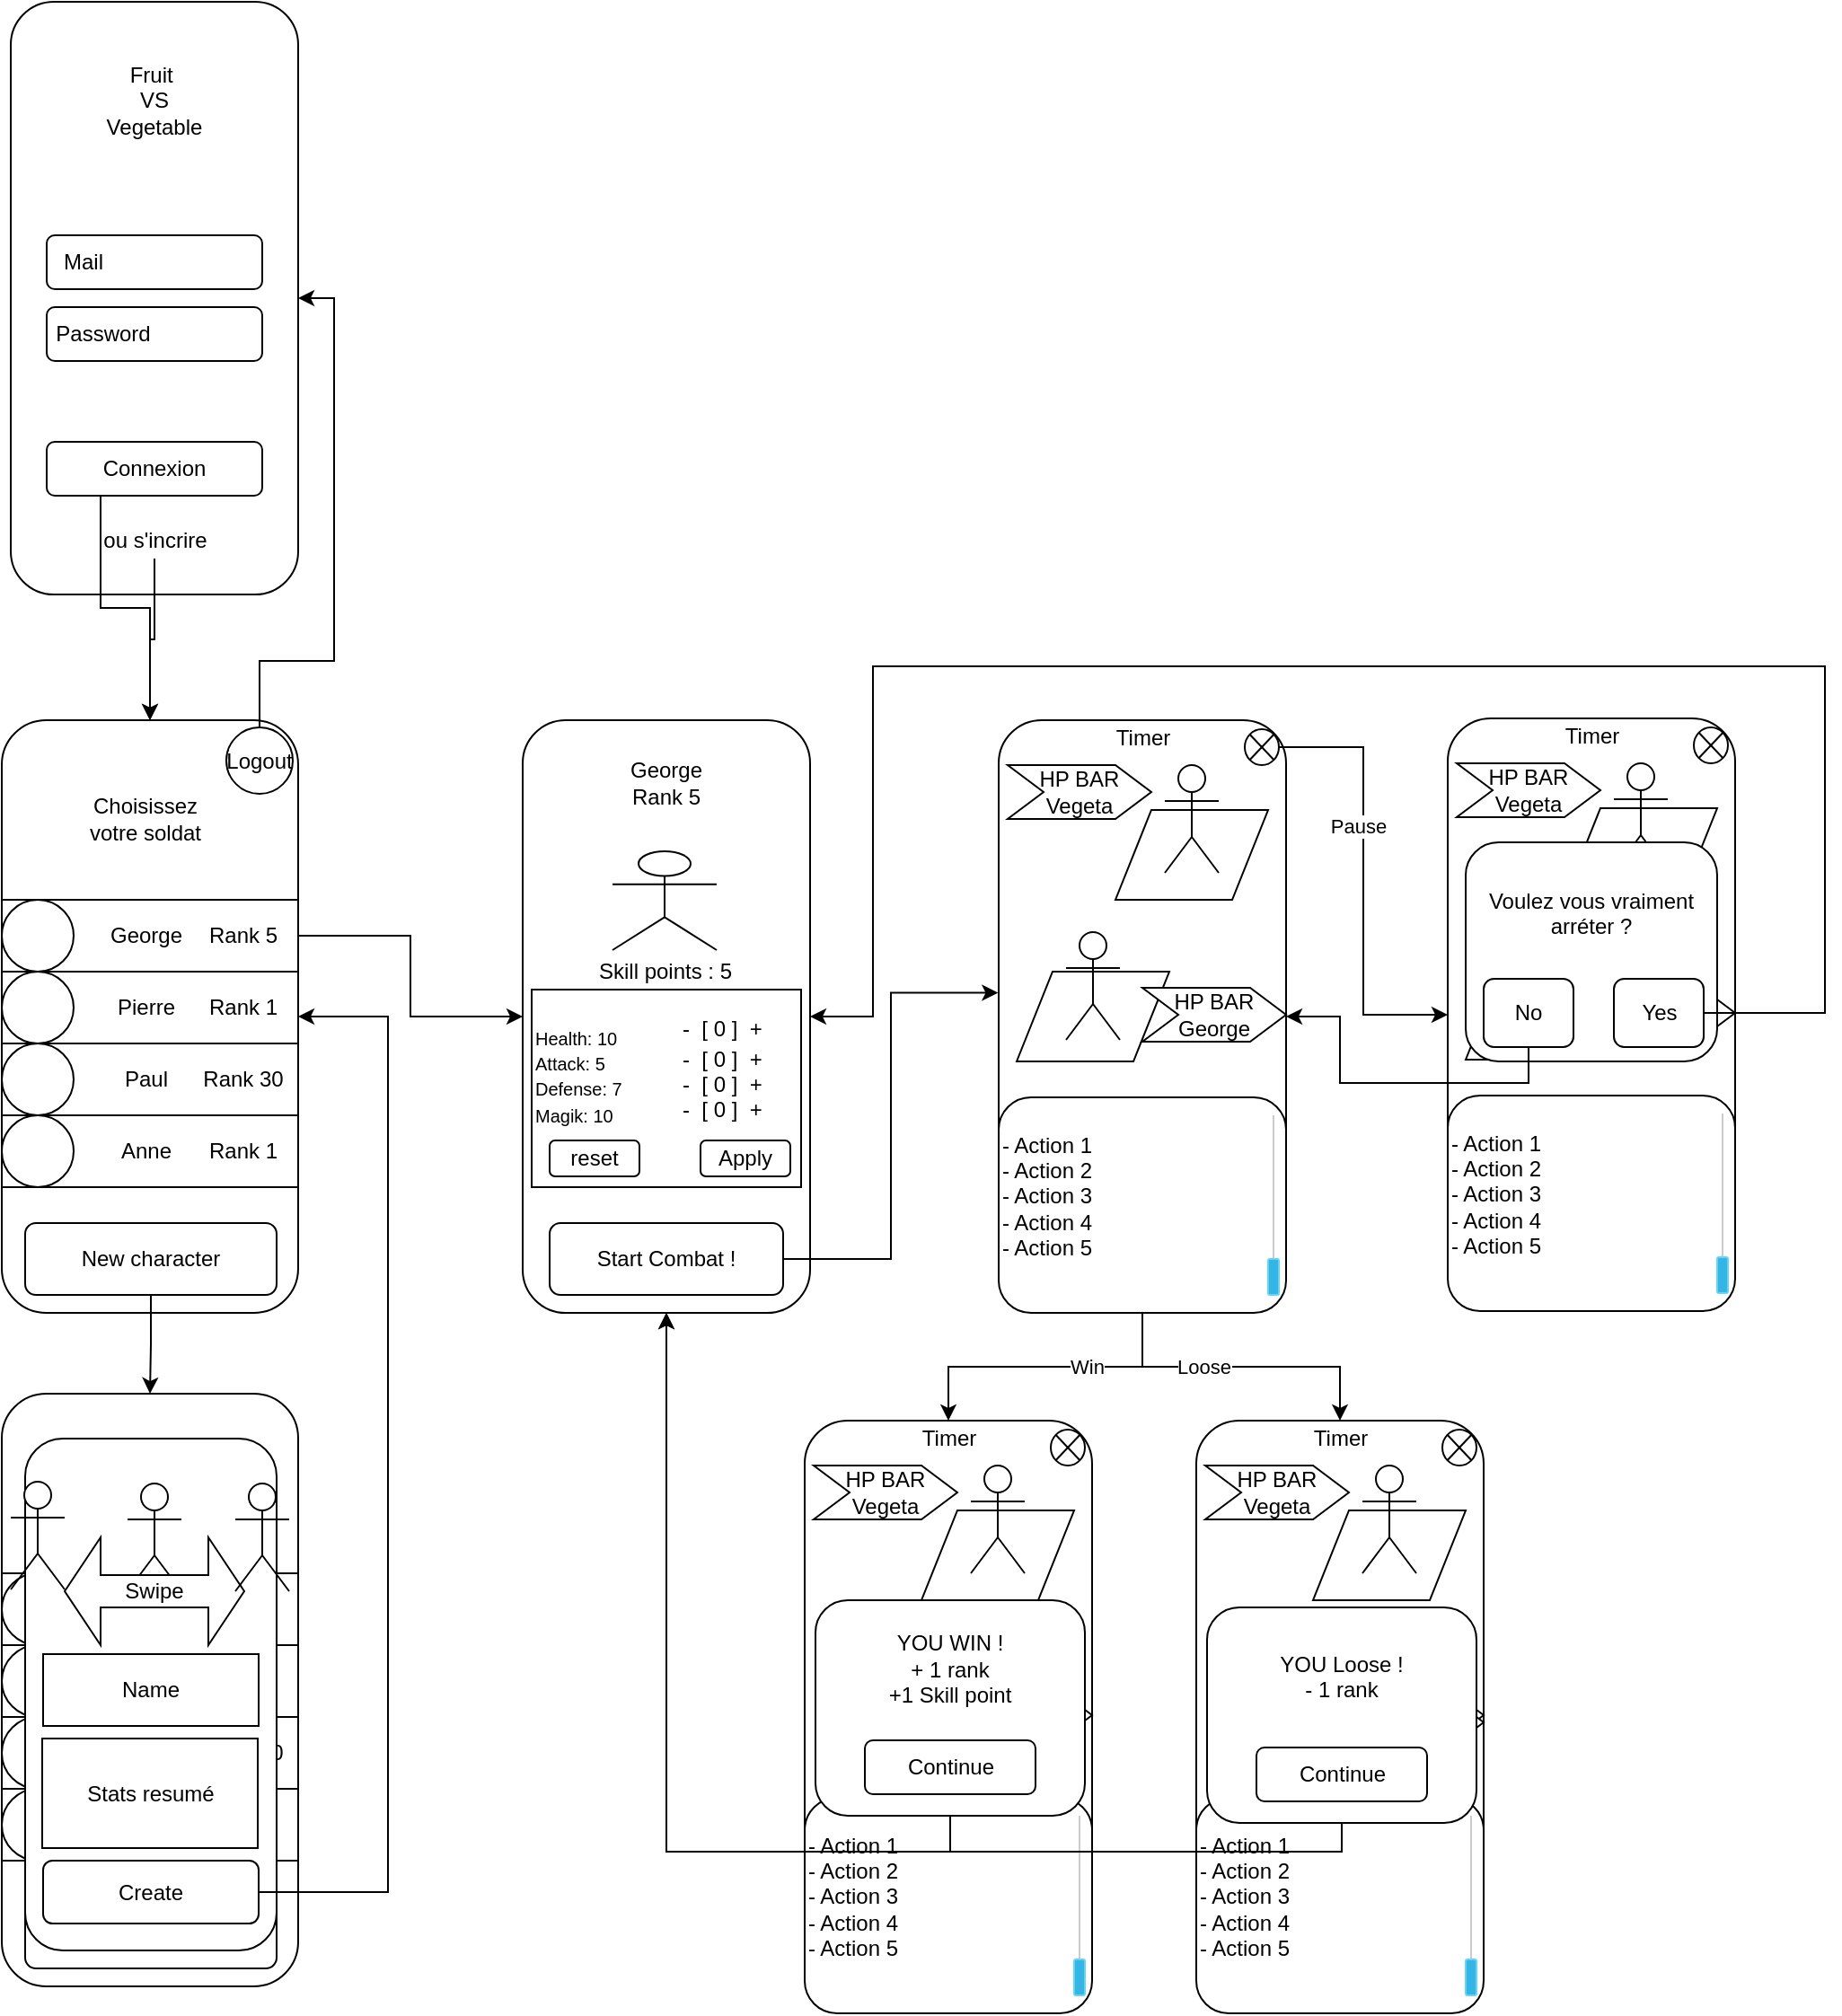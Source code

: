 <mxfile version="15.4.1" type="device"><diagram id="df15FT4pHhBApJsLE0Mq" name="Page-1"><mxGraphModel dx="702" dy="773" grid="1" gridSize="10" guides="1" tooltips="1" connect="1" arrows="1" fold="1" page="1" pageScale="1" pageWidth="850" pageHeight="1100" math="0" shadow="0"><root><mxCell id="0"/><mxCell id="1" parent="0"/><mxCell id="9Sw4BRrlgUuodcev-sBP-1" value="" style="rounded=1;whiteSpace=wrap;html=1;rotation=90;" parent="1" vertex="1"><mxGeometry x="-45" y="135" width="330" height="160" as="geometry"/></mxCell><mxCell id="9Sw4BRrlgUuodcev-sBP-2" value="Fruit&amp;nbsp;&lt;br&gt;VS&lt;br&gt;Vegetable" style="text;html=1;strokeColor=none;fillColor=none;align=center;verticalAlign=middle;whiteSpace=wrap;rounded=0;" parent="1" vertex="1"><mxGeometry x="80" y="80" width="80" height="50" as="geometry"/></mxCell><mxCell id="9Sw4BRrlgUuodcev-sBP-4" value="" style="rounded=1;whiteSpace=wrap;html=1;" parent="1" vertex="1"><mxGeometry x="60" y="180" width="120" height="30" as="geometry"/></mxCell><mxCell id="9Sw4BRrlgUuodcev-sBP-16" style="edgeStyle=orthogonalEdgeStyle;rounded=0;orthogonalLoop=1;jettySize=auto;html=1;exitX=0.25;exitY=1;exitDx=0;exitDy=0;entryX=0;entryY=0.5;entryDx=0;entryDy=0;" parent="1" source="9Sw4BRrlgUuodcev-sBP-5" target="9Sw4BRrlgUuodcev-sBP-6" edge="1"><mxGeometry relative="1" as="geometry"/></mxCell><mxCell id="9Sw4BRrlgUuodcev-sBP-5" value="Connexion" style="rounded=1;whiteSpace=wrap;html=1;" parent="1" vertex="1"><mxGeometry x="60" y="295" width="120" height="30" as="geometry"/></mxCell><mxCell id="9Sw4BRrlgUuodcev-sBP-6" value="" style="rounded=1;whiteSpace=wrap;html=1;rotation=90;" parent="1" vertex="1"><mxGeometry x="-47.5" y="532.5" width="330" height="165" as="geometry"/></mxCell><mxCell id="9Sw4BRrlgUuodcev-sBP-7" value="Choisissez votre soldat" style="text;html=1;strokeColor=none;fillColor=none;align=center;verticalAlign=middle;whiteSpace=wrap;rounded=0;" parent="1" vertex="1"><mxGeometry x="75" y="480" width="80" height="50" as="geometry"/></mxCell><mxCell id="9Sw4BRrlgUuodcev-sBP-11" value="Mail" style="text;html=1;align=center;verticalAlign=middle;resizable=0;points=[];autosize=1;strokeColor=none;" parent="1" vertex="1"><mxGeometry x="60" y="185" width="40" height="20" as="geometry"/></mxCell><mxCell id="9Sw4BRrlgUuodcev-sBP-12" value="" style="rounded=1;whiteSpace=wrap;html=1;" parent="1" vertex="1"><mxGeometry x="60" y="220" width="120" height="30" as="geometry"/></mxCell><mxCell id="9Sw4BRrlgUuodcev-sBP-13" value="Password" style="text;html=1;align=center;verticalAlign=middle;resizable=0;points=[];autosize=1;strokeColor=none;" parent="1" vertex="1"><mxGeometry x="56" y="225" width="70" height="20" as="geometry"/></mxCell><mxCell id="9Sw4BRrlgUuodcev-sBP-21" style="edgeStyle=orthogonalEdgeStyle;rounded=0;orthogonalLoop=1;jettySize=auto;html=1;entryX=0;entryY=0.5;entryDx=0;entryDy=0;" parent="1" source="9Sw4BRrlgUuodcev-sBP-14" target="9Sw4BRrlgUuodcev-sBP-6" edge="1"><mxGeometry relative="1" as="geometry"/></mxCell><mxCell id="9Sw4BRrlgUuodcev-sBP-14" value="ou s'incrire" style="text;html=1;align=center;verticalAlign=middle;resizable=0;points=[];autosize=1;strokeColor=none;" parent="1" vertex="1"><mxGeometry x="85" y="340" width="70" height="20" as="geometry"/></mxCell><mxCell id="nWN8EVf8liVEo0Cc6VTz-18" style="edgeStyle=orthogonalEdgeStyle;rounded=0;orthogonalLoop=1;jettySize=auto;html=1;exitX=1;exitY=0.5;exitDx=0;exitDy=0;" parent="1" source="9Sw4BRrlgUuodcev-sBP-42" target="nWN8EVf8liVEo0Cc6VTz-15" edge="1"><mxGeometry relative="1" as="geometry"/></mxCell><mxCell id="9Sw4BRrlgUuodcev-sBP-42" value="" style="rounded=0;whiteSpace=wrap;html=1;" parent="1" vertex="1"><mxGeometry x="35" y="550" width="165" height="40" as="geometry"/></mxCell><mxCell id="9Sw4BRrlgUuodcev-sBP-43" value="" style="ellipse;whiteSpace=wrap;html=1;aspect=fixed;" parent="1" vertex="1"><mxGeometry x="35" y="550" width="40" height="40" as="geometry"/></mxCell><mxCell id="nWN8EVf8liVEo0Cc6VTz-1" value="Rank 5" style="text;html=1;align=center;verticalAlign=middle;resizable=0;points=[];autosize=1;strokeColor=none;fillColor=none;" parent="1" vertex="1"><mxGeometry x="144" y="560" width="50" height="20" as="geometry"/></mxCell><mxCell id="nWN8EVf8liVEo0Cc6VTz-2" value="George" style="text;html=1;align=center;verticalAlign=middle;resizable=0;points=[];autosize=1;strokeColor=none;fillColor=none;" parent="1" vertex="1"><mxGeometry x="85" y="560" width="60" height="20" as="geometry"/></mxCell><mxCell id="nWN8EVf8liVEo0Cc6VTz-3" value="" style="rounded=0;whiteSpace=wrap;html=1;" parent="1" vertex="1"><mxGeometry x="35" y="590" width="165" height="40" as="geometry"/></mxCell><mxCell id="nWN8EVf8liVEo0Cc6VTz-4" value="" style="ellipse;whiteSpace=wrap;html=1;aspect=fixed;" parent="1" vertex="1"><mxGeometry x="35" y="590" width="40" height="40" as="geometry"/></mxCell><mxCell id="nWN8EVf8liVEo0Cc6VTz-5" value="Rank 1" style="text;html=1;align=center;verticalAlign=middle;resizable=0;points=[];autosize=1;strokeColor=none;fillColor=none;" parent="1" vertex="1"><mxGeometry x="144" y="600" width="50" height="20" as="geometry"/></mxCell><mxCell id="nWN8EVf8liVEo0Cc6VTz-6" value="Pierre" style="text;html=1;align=center;verticalAlign=middle;resizable=0;points=[];autosize=1;strokeColor=none;fillColor=none;" parent="1" vertex="1"><mxGeometry x="90" y="600" width="50" height="20" as="geometry"/></mxCell><mxCell id="nWN8EVf8liVEo0Cc6VTz-7" value="" style="rounded=0;whiteSpace=wrap;html=1;" parent="1" vertex="1"><mxGeometry x="35" y="630" width="165" height="40" as="geometry"/></mxCell><mxCell id="nWN8EVf8liVEo0Cc6VTz-8" value="" style="ellipse;whiteSpace=wrap;html=1;aspect=fixed;" parent="1" vertex="1"><mxGeometry x="35" y="630" width="40" height="40" as="geometry"/></mxCell><mxCell id="nWN8EVf8liVEo0Cc6VTz-9" value="Rank 30" style="text;html=1;align=center;verticalAlign=middle;resizable=0;points=[];autosize=1;strokeColor=none;fillColor=none;" parent="1" vertex="1"><mxGeometry x="139" y="640" width="60" height="20" as="geometry"/></mxCell><mxCell id="nWN8EVf8liVEo0Cc6VTz-10" value="Paul" style="text;html=1;align=center;verticalAlign=middle;resizable=0;points=[];autosize=1;strokeColor=none;fillColor=none;" parent="1" vertex="1"><mxGeometry x="95" y="640" width="40" height="20" as="geometry"/></mxCell><mxCell id="nWN8EVf8liVEo0Cc6VTz-11" value="" style="rounded=0;whiteSpace=wrap;html=1;" parent="1" vertex="1"><mxGeometry x="35" y="670" width="165" height="40" as="geometry"/></mxCell><mxCell id="nWN8EVf8liVEo0Cc6VTz-12" value="" style="ellipse;whiteSpace=wrap;html=1;aspect=fixed;" parent="1" vertex="1"><mxGeometry x="35" y="670" width="40" height="40" as="geometry"/></mxCell><mxCell id="nWN8EVf8liVEo0Cc6VTz-13" value="Rank 1" style="text;html=1;align=center;verticalAlign=middle;resizable=0;points=[];autosize=1;strokeColor=none;fillColor=none;" parent="1" vertex="1"><mxGeometry x="144" y="680" width="50" height="20" as="geometry"/></mxCell><mxCell id="nWN8EVf8liVEo0Cc6VTz-14" value="Anne" style="text;html=1;align=center;verticalAlign=middle;resizable=0;points=[];autosize=1;strokeColor=none;fillColor=none;" parent="1" vertex="1"><mxGeometry x="95" y="680" width="40" height="20" as="geometry"/></mxCell><mxCell id="nWN8EVf8liVEo0Cc6VTz-15" value="" style="rounded=1;whiteSpace=wrap;html=1;rotation=90;" parent="1" vertex="1"><mxGeometry x="240" y="535" width="330" height="160" as="geometry"/></mxCell><mxCell id="nWN8EVf8liVEo0Cc6VTz-16" value="George&lt;br&gt;Rank 5" style="text;html=1;strokeColor=none;fillColor=none;align=center;verticalAlign=middle;whiteSpace=wrap;rounded=0;" parent="1" vertex="1"><mxGeometry x="365" y="460" width="80" height="50" as="geometry"/></mxCell><mxCell id="nWN8EVf8liVEo0Cc6VTz-20" value="" style="shape=umlActor;verticalLabelPosition=bottom;verticalAlign=top;html=1;outlineConnect=0;" parent="1" vertex="1"><mxGeometry x="375" y="523" width="58" height="55" as="geometry"/></mxCell><mxCell id="nWN8EVf8liVEo0Cc6VTz-21" value="&lt;font style=&quot;font-size: 10px&quot;&gt;Health: 10&lt;br&gt;Attack: 5&lt;br&gt;Defense: 7&lt;br&gt;Magik: 10&lt;br&gt;&lt;br&gt;&lt;/font&gt;" style="rounded=0;whiteSpace=wrap;html=1;align=left;" parent="1" vertex="1"><mxGeometry x="330" y="600" width="150" height="110" as="geometry"/></mxCell><mxCell id="nWN8EVf8liVEo0Cc6VTz-23" value="Skill points : 5" style="text;html=1;align=center;verticalAlign=middle;resizable=0;points=[];autosize=1;strokeColor=none;fillColor=none;" parent="1" vertex="1"><mxGeometry x="359" y="580" width="90" height="20" as="geometry"/></mxCell><mxCell id="nWN8EVf8liVEo0Cc6VTz-24" value="&amp;nbsp;-&amp;nbsp; [ 0 ]&amp;nbsp; +" style="text;html=1;align=center;verticalAlign=middle;resizable=0;points=[];autosize=1;strokeColor=none;fillColor=none;" parent="1" vertex="1"><mxGeometry x="404" y="612" width="60" height="20" as="geometry"/></mxCell><mxCell id="nWN8EVf8liVEo0Cc6VTz-25" value="&amp;nbsp;-&amp;nbsp; [ 0 ]&amp;nbsp; +" style="text;html=1;align=center;verticalAlign=middle;resizable=0;points=[];autosize=1;strokeColor=none;fillColor=none;" parent="1" vertex="1"><mxGeometry x="404" y="629" width="60" height="20" as="geometry"/></mxCell><mxCell id="nWN8EVf8liVEo0Cc6VTz-26" value="&amp;nbsp;-&amp;nbsp; [ 0 ]&amp;nbsp; +" style="text;html=1;align=center;verticalAlign=middle;resizable=0;points=[];autosize=1;strokeColor=none;fillColor=none;" parent="1" vertex="1"><mxGeometry x="404" y="643" width="60" height="20" as="geometry"/></mxCell><mxCell id="nWN8EVf8liVEo0Cc6VTz-27" value="&amp;nbsp;-&amp;nbsp; [ 0 ]&amp;nbsp; +" style="text;html=1;align=center;verticalAlign=middle;resizable=0;points=[];autosize=1;strokeColor=none;fillColor=none;" parent="1" vertex="1"><mxGeometry x="404" y="657" width="60" height="20" as="geometry"/></mxCell><mxCell id="nWN8EVf8liVEo0Cc6VTz-28" value="Apply" style="rounded=1;whiteSpace=wrap;html=1;" parent="1" vertex="1"><mxGeometry x="424" y="684" width="50" height="20" as="geometry"/></mxCell><mxCell id="nWN8EVf8liVEo0Cc6VTz-29" value="reset" style="rounded=1;whiteSpace=wrap;html=1;" parent="1" vertex="1"><mxGeometry x="340" y="684" width="50" height="20" as="geometry"/></mxCell><mxCell id="nWN8EVf8liVEo0Cc6VTz-66" style="edgeStyle=orthogonalEdgeStyle;rounded=0;orthogonalLoop=1;jettySize=auto;html=1;exitX=1;exitY=0.5;exitDx=0;exitDy=0;entryX=0.46;entryY=1.002;entryDx=0;entryDy=0;entryPerimeter=0;" parent="1" source="nWN8EVf8liVEo0Cc6VTz-30" target="nWN8EVf8liVEo0Cc6VTz-31" edge="1"><mxGeometry relative="1" as="geometry"/></mxCell><mxCell id="nWN8EVf8liVEo0Cc6VTz-30" value="Start Combat !" style="rounded=1;whiteSpace=wrap;html=1;" parent="1" vertex="1"><mxGeometry x="340" y="730" width="130" height="40" as="geometry"/></mxCell><mxCell id="nWN8EVf8liVEo0Cc6VTz-31" value="" style="rounded=1;whiteSpace=wrap;html=1;rotation=90;" parent="1" vertex="1"><mxGeometry x="505" y="535" width="330" height="160" as="geometry"/></mxCell><mxCell id="nWN8EVf8liVEo0Cc6VTz-98" style="edgeStyle=orthogonalEdgeStyle;rounded=0;orthogonalLoop=1;jettySize=auto;html=1;exitX=0.5;exitY=1;exitDx=0;exitDy=0;" parent="1" source="nWN8EVf8liVEo0Cc6VTz-36" target="nWN8EVf8liVEo0Cc6VTz-74" edge="1"><mxGeometry relative="1" as="geometry"/></mxCell><mxCell id="nWN8EVf8liVEo0Cc6VTz-100" value="Win" style="edgeLabel;html=1;align=center;verticalAlign=middle;resizable=0;points=[];" parent="nWN8EVf8liVEo0Cc6VTz-98" vertex="1" connectable="0"><mxGeometry x="-0.274" relative="1" as="geometry"><mxPoint as="offset"/></mxGeometry></mxCell><mxCell id="nWN8EVf8liVEo0Cc6VTz-99" style="edgeStyle=orthogonalEdgeStyle;rounded=0;orthogonalLoop=1;jettySize=auto;html=1;exitX=0.5;exitY=1;exitDx=0;exitDy=0;" parent="1" source="nWN8EVf8liVEo0Cc6VTz-36" target="nWN8EVf8liVEo0Cc6VTz-86" edge="1"><mxGeometry relative="1" as="geometry"/></mxCell><mxCell id="nWN8EVf8liVEo0Cc6VTz-101" value="Loose" style="edgeLabel;html=1;align=center;verticalAlign=middle;resizable=0;points=[];" parent="nWN8EVf8liVEo0Cc6VTz-99" vertex="1" connectable="0"><mxGeometry x="-0.249" relative="1" as="geometry"><mxPoint as="offset"/></mxGeometry></mxCell><mxCell id="nWN8EVf8liVEo0Cc6VTz-36" value="" style="rounded=1;whiteSpace=wrap;html=1;" parent="1" vertex="1"><mxGeometry x="590" y="660" width="160" height="120" as="geometry"/></mxCell><mxCell id="nWN8EVf8liVEo0Cc6VTz-38" value="- Action 1&lt;br&gt;- Action 2&lt;br&gt;- Action 3&lt;br&gt;- Action 4&lt;br&gt;- Action 5" style="text;html=1;strokeColor=none;fillColor=none;align=left;verticalAlign=middle;whiteSpace=wrap;rounded=0;" parent="1" vertex="1"><mxGeometry x="590" y="670" width="160" height="90" as="geometry"/></mxCell><mxCell id="nWN8EVf8liVEo0Cc6VTz-40" value="" style="verticalLabelPosition=bottom;verticalAlign=top;html=1;shadow=0;dashed=0;strokeWidth=1;shape=mxgraph.android.quickscroll3;dy=1;fillColor=#33b5e5;strokeColor=#66D5F5;" parent="1" vertex="1"><mxGeometry x="740" y="670" width="6" height="100" as="geometry"/></mxCell><mxCell id="nWN8EVf8liVEo0Cc6VTz-41" value="" style="shape=parallelogram;perimeter=parallelogramPerimeter;whiteSpace=wrap;html=1;fixedSize=1;" parent="1" vertex="1"><mxGeometry x="600" y="590" width="85" height="50" as="geometry"/></mxCell><mxCell id="nWN8EVf8liVEo0Cc6VTz-42" value="" style="shape=parallelogram;perimeter=parallelogramPerimeter;whiteSpace=wrap;html=1;fixedSize=1;rotation=0;" parent="1" vertex="1"><mxGeometry x="655" y="500" width="85" height="50" as="geometry"/></mxCell><mxCell id="nWN8EVf8liVEo0Cc6VTz-44" value="" style="shape=umlActor;verticalLabelPosition=bottom;verticalAlign=top;html=1;outlineConnect=0;" parent="1" vertex="1"><mxGeometry x="627.5" y="568" width="30" height="60" as="geometry"/></mxCell><mxCell id="nWN8EVf8liVEo0Cc6VTz-45" value="" style="shape=umlActor;verticalLabelPosition=bottom;verticalAlign=top;html=1;outlineConnect=0;" parent="1" vertex="1"><mxGeometry x="682.5" y="475" width="30" height="60" as="geometry"/></mxCell><mxCell id="nWN8EVf8liVEo0Cc6VTz-46" value="Timer" style="text;html=1;align=center;verticalAlign=middle;resizable=0;points=[];autosize=1;strokeColor=none;fillColor=none;" parent="1" vertex="1"><mxGeometry x="645" y="450" width="50" height="20" as="geometry"/></mxCell><mxCell id="nWN8EVf8liVEo0Cc6VTz-47" value="HP BAR&lt;br&gt;Vegeta" style="shape=step;perimeter=stepPerimeter;whiteSpace=wrap;html=1;fixedSize=1;" parent="1" vertex="1"><mxGeometry x="595" y="475" width="80" height="30" as="geometry"/></mxCell><mxCell id="nWN8EVf8liVEo0Cc6VTz-49" value="HP BAR&lt;br&gt;George" style="shape=step;perimeter=stepPerimeter;whiteSpace=wrap;html=1;fixedSize=1;" parent="1" vertex="1"><mxGeometry x="670" y="599" width="80" height="30" as="geometry"/></mxCell><mxCell id="nWN8EVf8liVEo0Cc6VTz-64" style="edgeStyle=orthogonalEdgeStyle;rounded=0;orthogonalLoop=1;jettySize=auto;html=1;exitX=1;exitY=0.5;exitDx=0;exitDy=0;" parent="1" source="nWN8EVf8liVEo0Cc6VTz-50" target="nWN8EVf8liVEo0Cc6VTz-51" edge="1"><mxGeometry relative="1" as="geometry"/></mxCell><mxCell id="nWN8EVf8liVEo0Cc6VTz-73" value="Pause" style="edgeLabel;html=1;align=center;verticalAlign=middle;resizable=0;points=[];" parent="nWN8EVf8liVEo0Cc6VTz-64" vertex="1" connectable="0"><mxGeometry x="-0.251" y="-3" relative="1" as="geometry"><mxPoint as="offset"/></mxGeometry></mxCell><mxCell id="nWN8EVf8liVEo0Cc6VTz-50" value="" style="shape=sumEllipse;perimeter=ellipsePerimeter;whiteSpace=wrap;html=1;backgroundOutline=1;" parent="1" vertex="1"><mxGeometry x="727" y="455" width="19" height="20" as="geometry"/></mxCell><mxCell id="nWN8EVf8liVEo0Cc6VTz-51" value="" style="rounded=1;whiteSpace=wrap;html=1;rotation=90;" parent="1" vertex="1"><mxGeometry x="755" y="534" width="330" height="160" as="geometry"/></mxCell><mxCell id="nWN8EVf8liVEo0Cc6VTz-52" value="" style="rounded=1;whiteSpace=wrap;html=1;" parent="1" vertex="1"><mxGeometry x="840" y="659" width="160" height="120" as="geometry"/></mxCell><mxCell id="nWN8EVf8liVEo0Cc6VTz-53" value="- Action 1&lt;br&gt;- Action 2&lt;br&gt;- Action 3&lt;br&gt;- Action 4&lt;br&gt;- Action 5" style="text;html=1;strokeColor=none;fillColor=none;align=left;verticalAlign=middle;whiteSpace=wrap;rounded=0;" parent="1" vertex="1"><mxGeometry x="840" y="669" width="160" height="90" as="geometry"/></mxCell><mxCell id="nWN8EVf8liVEo0Cc6VTz-54" value="" style="verticalLabelPosition=bottom;verticalAlign=top;html=1;shadow=0;dashed=0;strokeWidth=1;shape=mxgraph.android.quickscroll3;dy=1;fillColor=#33b5e5;strokeColor=#66D5F5;" parent="1" vertex="1"><mxGeometry x="990" y="669" width="6" height="100" as="geometry"/></mxCell><mxCell id="nWN8EVf8liVEo0Cc6VTz-55" value="" style="shape=parallelogram;perimeter=parallelogramPerimeter;whiteSpace=wrap;html=1;fixedSize=1;" parent="1" vertex="1"><mxGeometry x="850" y="589" width="85" height="50" as="geometry"/></mxCell><mxCell id="nWN8EVf8liVEo0Cc6VTz-56" value="" style="shape=parallelogram;perimeter=parallelogramPerimeter;whiteSpace=wrap;html=1;fixedSize=1;rotation=0;" parent="1" vertex="1"><mxGeometry x="905" y="499" width="85" height="50" as="geometry"/></mxCell><mxCell id="nWN8EVf8liVEo0Cc6VTz-58" value="" style="shape=umlActor;verticalLabelPosition=bottom;verticalAlign=top;html=1;outlineConnect=0;" parent="1" vertex="1"><mxGeometry x="877.5" y="567" width="30" height="60" as="geometry"/></mxCell><mxCell id="nWN8EVf8liVEo0Cc6VTz-59" value="" style="shape=umlActor;verticalLabelPosition=bottom;verticalAlign=top;html=1;outlineConnect=0;" parent="1" vertex="1"><mxGeometry x="932.5" y="474" width="30" height="60" as="geometry"/></mxCell><mxCell id="nWN8EVf8liVEo0Cc6VTz-60" value="Timer" style="text;html=1;align=center;verticalAlign=middle;resizable=0;points=[];autosize=1;strokeColor=none;fillColor=none;" parent="1" vertex="1"><mxGeometry x="895" y="449" width="50" height="20" as="geometry"/></mxCell><mxCell id="nWN8EVf8liVEo0Cc6VTz-61" value="HP BAR&lt;br&gt;Vegeta" style="shape=step;perimeter=stepPerimeter;whiteSpace=wrap;html=1;fixedSize=1;" parent="1" vertex="1"><mxGeometry x="845" y="474" width="80" height="30" as="geometry"/></mxCell><mxCell id="nWN8EVf8liVEo0Cc6VTz-62" value="HP BAR&lt;br&gt;George" style="shape=step;perimeter=stepPerimeter;whiteSpace=wrap;html=1;fixedSize=1;" parent="1" vertex="1"><mxGeometry x="920" y="598" width="80" height="30" as="geometry"/></mxCell><mxCell id="nWN8EVf8liVEo0Cc6VTz-63" value="" style="shape=sumEllipse;perimeter=ellipsePerimeter;whiteSpace=wrap;html=1;backgroundOutline=1;" parent="1" vertex="1"><mxGeometry x="977" y="454" width="19" height="20" as="geometry"/></mxCell><mxCell id="nWN8EVf8liVEo0Cc6VTz-67" value="Voulez vous vraiment arréter ?&lt;br&gt;&lt;br&gt;&lt;br&gt;&lt;br&gt;" style="rounded=1;whiteSpace=wrap;html=1;" parent="1" vertex="1"><mxGeometry x="850" y="518" width="140" height="122" as="geometry"/></mxCell><mxCell id="nWN8EVf8liVEo0Cc6VTz-71" style="edgeStyle=orthogonalEdgeStyle;rounded=0;orthogonalLoop=1;jettySize=auto;html=1;exitX=1;exitY=0.5;exitDx=0;exitDy=0;entryX=0.5;entryY=0;entryDx=0;entryDy=0;" parent="1" source="nWN8EVf8liVEo0Cc6VTz-68" target="nWN8EVf8liVEo0Cc6VTz-15" edge="1"><mxGeometry relative="1" as="geometry"><Array as="points"><mxPoint x="1050" y="613"/><mxPoint x="1050" y="420"/><mxPoint x="520" y="420"/><mxPoint x="520" y="615"/></Array></mxGeometry></mxCell><mxCell id="nWN8EVf8liVEo0Cc6VTz-68" value="Yes" style="rounded=1;whiteSpace=wrap;html=1;" parent="1" vertex="1"><mxGeometry x="932.5" y="594" width="50" height="38" as="geometry"/></mxCell><mxCell id="nWN8EVf8liVEo0Cc6VTz-72" style="edgeStyle=orthogonalEdgeStyle;rounded=0;orthogonalLoop=1;jettySize=auto;html=1;exitX=0.5;exitY=1;exitDx=0;exitDy=0;entryX=0.5;entryY=0;entryDx=0;entryDy=0;" parent="1" source="nWN8EVf8liVEo0Cc6VTz-69" target="nWN8EVf8liVEo0Cc6VTz-31" edge="1"><mxGeometry relative="1" as="geometry"><Array as="points"><mxPoint x="885" y="652"/><mxPoint x="780" y="652"/><mxPoint x="780" y="615"/></Array></mxGeometry></mxCell><mxCell id="nWN8EVf8liVEo0Cc6VTz-69" value="No" style="rounded=1;whiteSpace=wrap;html=1;" parent="1" vertex="1"><mxGeometry x="860" y="594" width="50" height="38" as="geometry"/></mxCell><mxCell id="nWN8EVf8liVEo0Cc6VTz-74" value="" style="rounded=1;whiteSpace=wrap;html=1;rotation=90;" parent="1" vertex="1"><mxGeometry x="397" y="925" width="330" height="160" as="geometry"/></mxCell><mxCell id="nWN8EVf8liVEo0Cc6VTz-75" value="" style="rounded=1;whiteSpace=wrap;html=1;" parent="1" vertex="1"><mxGeometry x="482" y="1050" width="160" height="120" as="geometry"/></mxCell><mxCell id="nWN8EVf8liVEo0Cc6VTz-76" value="- Action 1&lt;br&gt;- Action 2&lt;br&gt;- Action 3&lt;br&gt;- Action 4&lt;br&gt;- Action 5" style="text;html=1;strokeColor=none;fillColor=none;align=left;verticalAlign=middle;whiteSpace=wrap;rounded=0;" parent="1" vertex="1"><mxGeometry x="482" y="1060" width="160" height="90" as="geometry"/></mxCell><mxCell id="nWN8EVf8liVEo0Cc6VTz-77" value="" style="verticalLabelPosition=bottom;verticalAlign=top;html=1;shadow=0;dashed=0;strokeWidth=1;shape=mxgraph.android.quickscroll3;dy=1;fillColor=#33b5e5;strokeColor=#66D5F5;" parent="1" vertex="1"><mxGeometry x="632" y="1060" width="6" height="100" as="geometry"/></mxCell><mxCell id="nWN8EVf8liVEo0Cc6VTz-78" value="" style="shape=parallelogram;perimeter=parallelogramPerimeter;whiteSpace=wrap;html=1;fixedSize=1;" parent="1" vertex="1"><mxGeometry x="492" y="980" width="85" height="50" as="geometry"/></mxCell><mxCell id="nWN8EVf8liVEo0Cc6VTz-79" value="" style="shape=parallelogram;perimeter=parallelogramPerimeter;whiteSpace=wrap;html=1;fixedSize=1;rotation=0;" parent="1" vertex="1"><mxGeometry x="547" y="890" width="85" height="50" as="geometry"/></mxCell><mxCell id="nWN8EVf8liVEo0Cc6VTz-80" value="" style="shape=umlActor;verticalLabelPosition=bottom;verticalAlign=top;html=1;outlineConnect=0;" parent="1" vertex="1"><mxGeometry x="519.5" y="958" width="30" height="60" as="geometry"/></mxCell><mxCell id="nWN8EVf8liVEo0Cc6VTz-81" value="" style="shape=umlActor;verticalLabelPosition=bottom;verticalAlign=top;html=1;outlineConnect=0;" parent="1" vertex="1"><mxGeometry x="574.5" y="865" width="30" height="60" as="geometry"/></mxCell><mxCell id="nWN8EVf8liVEo0Cc6VTz-82" value="Timer" style="text;html=1;align=center;verticalAlign=middle;resizable=0;points=[];autosize=1;strokeColor=none;fillColor=none;" parent="1" vertex="1"><mxGeometry x="537" y="840" width="50" height="20" as="geometry"/></mxCell><mxCell id="nWN8EVf8liVEo0Cc6VTz-83" value="HP BAR&lt;br&gt;Vegeta" style="shape=step;perimeter=stepPerimeter;whiteSpace=wrap;html=1;fixedSize=1;" parent="1" vertex="1"><mxGeometry x="487" y="865" width="80" height="30" as="geometry"/></mxCell><mxCell id="nWN8EVf8liVEo0Cc6VTz-84" value="HP BAR&lt;br&gt;George" style="shape=step;perimeter=stepPerimeter;whiteSpace=wrap;html=1;fixedSize=1;" parent="1" vertex="1"><mxGeometry x="562" y="989" width="80" height="30" as="geometry"/></mxCell><mxCell id="nWN8EVf8liVEo0Cc6VTz-85" value="" style="shape=sumEllipse;perimeter=ellipsePerimeter;whiteSpace=wrap;html=1;backgroundOutline=1;" parent="1" vertex="1"><mxGeometry x="619" y="845" width="19" height="20" as="geometry"/></mxCell><mxCell id="nWN8EVf8liVEo0Cc6VTz-86" value="" style="rounded=1;whiteSpace=wrap;html=1;rotation=90;" parent="1" vertex="1"><mxGeometry x="615" y="925" width="330" height="160" as="geometry"/></mxCell><mxCell id="nWN8EVf8liVEo0Cc6VTz-87" value="" style="rounded=1;whiteSpace=wrap;html=1;" parent="1" vertex="1"><mxGeometry x="700" y="1050" width="160" height="120" as="geometry"/></mxCell><mxCell id="nWN8EVf8liVEo0Cc6VTz-88" value="- Action 1&lt;br&gt;- Action 2&lt;br&gt;- Action 3&lt;br&gt;- Action 4&lt;br&gt;- Action 5" style="text;html=1;strokeColor=none;fillColor=none;align=left;verticalAlign=middle;whiteSpace=wrap;rounded=0;" parent="1" vertex="1"><mxGeometry x="700" y="1060" width="160" height="90" as="geometry"/></mxCell><mxCell id="nWN8EVf8liVEo0Cc6VTz-89" value="" style="verticalLabelPosition=bottom;verticalAlign=top;html=1;shadow=0;dashed=0;strokeWidth=1;shape=mxgraph.android.quickscroll3;dy=1;fillColor=#33b5e5;strokeColor=#66D5F5;" parent="1" vertex="1"><mxGeometry x="850" y="1060" width="6" height="100" as="geometry"/></mxCell><mxCell id="nWN8EVf8liVEo0Cc6VTz-90" value="" style="shape=parallelogram;perimeter=parallelogramPerimeter;whiteSpace=wrap;html=1;fixedSize=1;" parent="1" vertex="1"><mxGeometry x="710" y="980" width="85" height="50" as="geometry"/></mxCell><mxCell id="nWN8EVf8liVEo0Cc6VTz-91" value="" style="shape=parallelogram;perimeter=parallelogramPerimeter;whiteSpace=wrap;html=1;fixedSize=1;rotation=0;" parent="1" vertex="1"><mxGeometry x="765" y="890" width="85" height="50" as="geometry"/></mxCell><mxCell id="nWN8EVf8liVEo0Cc6VTz-92" value="" style="shape=umlActor;verticalLabelPosition=bottom;verticalAlign=top;html=1;outlineConnect=0;" parent="1" vertex="1"><mxGeometry x="737.5" y="958" width="30" height="60" as="geometry"/></mxCell><mxCell id="nWN8EVf8liVEo0Cc6VTz-93" value="" style="shape=umlActor;verticalLabelPosition=bottom;verticalAlign=top;html=1;outlineConnect=0;" parent="1" vertex="1"><mxGeometry x="792.5" y="865" width="30" height="60" as="geometry"/></mxCell><mxCell id="nWN8EVf8liVEo0Cc6VTz-94" value="Timer" style="text;html=1;align=center;verticalAlign=middle;resizable=0;points=[];autosize=1;strokeColor=none;fillColor=none;" parent="1" vertex="1"><mxGeometry x="755" y="840" width="50" height="20" as="geometry"/></mxCell><mxCell id="nWN8EVf8liVEo0Cc6VTz-95" value="HP BAR&lt;br&gt;Vegeta" style="shape=step;perimeter=stepPerimeter;whiteSpace=wrap;html=1;fixedSize=1;" parent="1" vertex="1"><mxGeometry x="705" y="865" width="80" height="30" as="geometry"/></mxCell><mxCell id="nWN8EVf8liVEo0Cc6VTz-96" value="HP BAR&lt;br&gt;George" style="shape=step;perimeter=stepPerimeter;whiteSpace=wrap;html=1;fixedSize=1;" parent="1" vertex="1"><mxGeometry x="780" y="989" width="80" height="30" as="geometry"/></mxCell><mxCell id="nWN8EVf8liVEo0Cc6VTz-97" value="" style="shape=sumEllipse;perimeter=ellipsePerimeter;whiteSpace=wrap;html=1;backgroundOutline=1;" parent="1" vertex="1"><mxGeometry x="837" y="845" width="19" height="20" as="geometry"/></mxCell><mxCell id="nWN8EVf8liVEo0Cc6VTz-112" style="edgeStyle=orthogonalEdgeStyle;rounded=0;orthogonalLoop=1;jettySize=auto;html=1;exitX=0.5;exitY=1;exitDx=0;exitDy=0;entryX=1;entryY=0.5;entryDx=0;entryDy=0;" parent="1" source="nWN8EVf8liVEo0Cc6VTz-102" target="nWN8EVf8liVEo0Cc6VTz-15" edge="1"><mxGeometry relative="1" as="geometry"/></mxCell><mxCell id="nWN8EVf8liVEo0Cc6VTz-102" value="YOU WIN !&lt;br&gt;+ 1 rank&lt;br&gt;+1 Skill point&lt;br&gt;&lt;br&gt;&lt;br&gt;&lt;br&gt;" style="rounded=1;whiteSpace=wrap;html=1;" parent="1" vertex="1"><mxGeometry x="488" y="940" width="150" height="120" as="geometry"/></mxCell><mxCell id="nWN8EVf8liVEo0Cc6VTz-106" value="Continue" style="rounded=1;whiteSpace=wrap;html=1;" parent="1" vertex="1"><mxGeometry x="515.5" y="1018" width="95" height="30" as="geometry"/></mxCell><mxCell id="nWN8EVf8liVEo0Cc6VTz-107" value="" style="shape=parallelogram;perimeter=parallelogramPerimeter;whiteSpace=wrap;html=1;fixedSize=1;" parent="1" vertex="1"><mxGeometry x="710" y="984" width="85" height="50" as="geometry"/></mxCell><mxCell id="nWN8EVf8liVEo0Cc6VTz-108" value="" style="shape=umlActor;verticalLabelPosition=bottom;verticalAlign=top;html=1;outlineConnect=0;" parent="1" vertex="1"><mxGeometry x="737.5" y="962" width="30" height="60" as="geometry"/></mxCell><mxCell id="nWN8EVf8liVEo0Cc6VTz-109" value="HP BAR&lt;br&gt;George" style="shape=step;perimeter=stepPerimeter;whiteSpace=wrap;html=1;fixedSize=1;" parent="1" vertex="1"><mxGeometry x="780" y="993" width="80" height="30" as="geometry"/></mxCell><mxCell id="nWN8EVf8liVEo0Cc6VTz-113" style="edgeStyle=orthogonalEdgeStyle;rounded=0;orthogonalLoop=1;jettySize=auto;html=1;exitX=0.5;exitY=1;exitDx=0;exitDy=0;" parent="1" source="nWN8EVf8liVEo0Cc6VTz-110" target="nWN8EVf8liVEo0Cc6VTz-15" edge="1"><mxGeometry relative="1" as="geometry"><Array as="points"><mxPoint x="781" y="1080"/><mxPoint x="405" y="1080"/></Array></mxGeometry></mxCell><mxCell id="nWN8EVf8liVEo0Cc6VTz-110" value="YOU Loose !&lt;br&gt;- 1 rank&lt;br&gt;&lt;br&gt;&lt;br&gt;&lt;br&gt;" style="rounded=1;whiteSpace=wrap;html=1;" parent="1" vertex="1"><mxGeometry x="706" y="944" width="150" height="120" as="geometry"/></mxCell><mxCell id="nWN8EVf8liVEo0Cc6VTz-111" value="Continue" style="rounded=1;whiteSpace=wrap;html=1;" parent="1" vertex="1"><mxGeometry x="733.5" y="1022" width="95" height="30" as="geometry"/></mxCell><mxCell id="1X0b-a_2eO6gJcClMPG4-22" style="edgeStyle=orthogonalEdgeStyle;rounded=0;orthogonalLoop=1;jettySize=auto;html=1;exitX=0.5;exitY=1;exitDx=0;exitDy=0;entryX=0;entryY=0.5;entryDx=0;entryDy=0;" parent="1" source="1X0b-a_2eO6gJcClMPG4-1" target="1X0b-a_2eO6gJcClMPG4-3" edge="1"><mxGeometry relative="1" as="geometry"/></mxCell><mxCell id="1X0b-a_2eO6gJcClMPG4-1" value="New character" style="rounded=1;whiteSpace=wrap;html=1;" parent="1" vertex="1"><mxGeometry x="48" y="730" width="140" height="40" as="geometry"/></mxCell><mxCell id="1X0b-a_2eO6gJcClMPG4-3" value="" style="rounded=1;whiteSpace=wrap;html=1;rotation=90;" parent="1" vertex="1"><mxGeometry x="-47.5" y="907.5" width="330" height="165" as="geometry"/></mxCell><mxCell id="1X0b-a_2eO6gJcClMPG4-4" value="Choisissez votre soldat" style="text;html=1;strokeColor=none;fillColor=none;align=center;verticalAlign=middle;whiteSpace=wrap;rounded=0;" parent="1" vertex="1"><mxGeometry x="75" y="855" width="80" height="50" as="geometry"/></mxCell><mxCell id="1X0b-a_2eO6gJcClMPG4-5" value="" style="rounded=0;whiteSpace=wrap;html=1;" parent="1" vertex="1"><mxGeometry x="35" y="925" width="165" height="40" as="geometry"/></mxCell><mxCell id="1X0b-a_2eO6gJcClMPG4-6" value="" style="ellipse;whiteSpace=wrap;html=1;aspect=fixed;" parent="1" vertex="1"><mxGeometry x="35" y="925" width="40" height="40" as="geometry"/></mxCell><mxCell id="1X0b-a_2eO6gJcClMPG4-7" value="Rank 5" style="text;html=1;align=center;verticalAlign=middle;resizable=0;points=[];autosize=1;strokeColor=none;fillColor=none;" parent="1" vertex="1"><mxGeometry x="144" y="935" width="50" height="20" as="geometry"/></mxCell><mxCell id="1X0b-a_2eO6gJcClMPG4-8" value="George" style="text;html=1;align=center;verticalAlign=middle;resizable=0;points=[];autosize=1;strokeColor=none;fillColor=none;" parent="1" vertex="1"><mxGeometry x="85" y="935" width="60" height="20" as="geometry"/></mxCell><mxCell id="1X0b-a_2eO6gJcClMPG4-9" value="" style="rounded=0;whiteSpace=wrap;html=1;" parent="1" vertex="1"><mxGeometry x="35" y="965" width="165" height="40" as="geometry"/></mxCell><mxCell id="1X0b-a_2eO6gJcClMPG4-10" value="" style="ellipse;whiteSpace=wrap;html=1;aspect=fixed;" parent="1" vertex="1"><mxGeometry x="35" y="965" width="40" height="40" as="geometry"/></mxCell><mxCell id="1X0b-a_2eO6gJcClMPG4-11" value="Rank 1" style="text;html=1;align=center;verticalAlign=middle;resizable=0;points=[];autosize=1;strokeColor=none;fillColor=none;" parent="1" vertex="1"><mxGeometry x="144" y="975" width="50" height="20" as="geometry"/></mxCell><mxCell id="1X0b-a_2eO6gJcClMPG4-12" value="Pierre" style="text;html=1;align=center;verticalAlign=middle;resizable=0;points=[];autosize=1;strokeColor=none;fillColor=none;" parent="1" vertex="1"><mxGeometry x="90" y="975" width="50" height="20" as="geometry"/></mxCell><mxCell id="1X0b-a_2eO6gJcClMPG4-13" value="" style="rounded=0;whiteSpace=wrap;html=1;" parent="1" vertex="1"><mxGeometry x="35" y="1005" width="165" height="40" as="geometry"/></mxCell><mxCell id="1X0b-a_2eO6gJcClMPG4-14" value="" style="ellipse;whiteSpace=wrap;html=1;aspect=fixed;" parent="1" vertex="1"><mxGeometry x="35" y="1005" width="40" height="40" as="geometry"/></mxCell><mxCell id="1X0b-a_2eO6gJcClMPG4-15" value="Rank 30" style="text;html=1;align=center;verticalAlign=middle;resizable=0;points=[];autosize=1;strokeColor=none;fillColor=none;" parent="1" vertex="1"><mxGeometry x="139" y="1015" width="60" height="20" as="geometry"/></mxCell><mxCell id="1X0b-a_2eO6gJcClMPG4-16" value="Paul" style="text;html=1;align=center;verticalAlign=middle;resizable=0;points=[];autosize=1;strokeColor=none;fillColor=none;" parent="1" vertex="1"><mxGeometry x="95" y="1015" width="40" height="20" as="geometry"/></mxCell><mxCell id="1X0b-a_2eO6gJcClMPG4-17" value="" style="rounded=0;whiteSpace=wrap;html=1;" parent="1" vertex="1"><mxGeometry x="35" y="1045" width="165" height="40" as="geometry"/></mxCell><mxCell id="1X0b-a_2eO6gJcClMPG4-18" value="" style="ellipse;whiteSpace=wrap;html=1;aspect=fixed;" parent="1" vertex="1"><mxGeometry x="35" y="1045" width="40" height="40" as="geometry"/></mxCell><mxCell id="1X0b-a_2eO6gJcClMPG4-19" value="Rank 1" style="text;html=1;align=center;verticalAlign=middle;resizable=0;points=[];autosize=1;strokeColor=none;fillColor=none;" parent="1" vertex="1"><mxGeometry x="144" y="1055" width="50" height="20" as="geometry"/></mxCell><mxCell id="1X0b-a_2eO6gJcClMPG4-20" value="Anne" style="text;html=1;align=center;verticalAlign=middle;resizable=0;points=[];autosize=1;strokeColor=none;fillColor=none;" parent="1" vertex="1"><mxGeometry x="95" y="1055" width="40" height="20" as="geometry"/></mxCell><mxCell id="1X0b-a_2eO6gJcClMPG4-21" value="New character" style="rounded=1;whiteSpace=wrap;html=1;" parent="1" vertex="1"><mxGeometry x="48" y="1105" width="140" height="40" as="geometry"/></mxCell><mxCell id="1X0b-a_2eO6gJcClMPG4-23" value="" style="rounded=1;whiteSpace=wrap;html=1;" parent="1" vertex="1"><mxGeometry x="48" y="850" width="140" height="285" as="geometry"/></mxCell><mxCell id="1X0b-a_2eO6gJcClMPG4-24" value="" style="shape=umlActor;verticalLabelPosition=bottom;verticalAlign=top;html=1;outlineConnect=0;" parent="1" vertex="1"><mxGeometry x="105" y="875" width="30" height="60" as="geometry"/></mxCell><mxCell id="1X0b-a_2eO6gJcClMPG4-25" value="Swipe" style="shape=doubleArrow;whiteSpace=wrap;html=1;" parent="1" vertex="1"><mxGeometry x="70" y="905" width="100" height="60" as="geometry"/></mxCell><mxCell id="1X0b-a_2eO6gJcClMPG4-26" value="" style="shape=umlActor;verticalLabelPosition=bottom;verticalAlign=top;html=1;outlineConnect=0;" parent="1" vertex="1"><mxGeometry x="165" y="875" width="30" height="60" as="geometry"/></mxCell><mxCell id="1X0b-a_2eO6gJcClMPG4-27" value="" style="shape=umlActor;verticalLabelPosition=bottom;verticalAlign=top;html=1;outlineConnect=0;" parent="1" vertex="1"><mxGeometry x="40" y="874" width="30" height="60" as="geometry"/></mxCell><mxCell id="1X0b-a_2eO6gJcClMPG4-28" value="Name" style="rounded=0;whiteSpace=wrap;html=1;" parent="1" vertex="1"><mxGeometry x="58" y="970" width="120" height="40" as="geometry"/></mxCell><mxCell id="1X0b-a_2eO6gJcClMPG4-29" value="Stats resumé" style="rounded=0;whiteSpace=wrap;html=1;" parent="1" vertex="1"><mxGeometry x="57.5" y="1017" width="120" height="61" as="geometry"/></mxCell><mxCell id="1X0b-a_2eO6gJcClMPG4-32" style="edgeStyle=orthogonalEdgeStyle;rounded=0;orthogonalLoop=1;jettySize=auto;html=1;exitX=1;exitY=0.5;exitDx=0;exitDy=0;entryX=0.5;entryY=0;entryDx=0;entryDy=0;" parent="1" source="1X0b-a_2eO6gJcClMPG4-31" target="9Sw4BRrlgUuodcev-sBP-6" edge="1"><mxGeometry relative="1" as="geometry"><Array as="points"><mxPoint x="250" y="1103"/><mxPoint x="250" y="615"/></Array></mxGeometry></mxCell><mxCell id="1X0b-a_2eO6gJcClMPG4-31" value="Create" style="rounded=1;whiteSpace=wrap;html=1;" parent="1" vertex="1"><mxGeometry x="58" y="1085" width="120" height="35" as="geometry"/></mxCell><mxCell id="jz8NvnYGm9hhPi3OhQ0R-2" style="edgeStyle=orthogonalEdgeStyle;rounded=0;orthogonalLoop=1;jettySize=auto;html=1;entryX=0.5;entryY=0;entryDx=0;entryDy=0;" edge="1" parent="1" source="jz8NvnYGm9hhPi3OhQ0R-1" target="9Sw4BRrlgUuodcev-sBP-1"><mxGeometry relative="1" as="geometry"/></mxCell><mxCell id="jz8NvnYGm9hhPi3OhQ0R-1" value="Logout" style="ellipse;whiteSpace=wrap;html=1;aspect=fixed;" vertex="1" parent="1"><mxGeometry x="160" y="454" width="37" height="37" as="geometry"/></mxCell></root></mxGraphModel></diagram></mxfile>